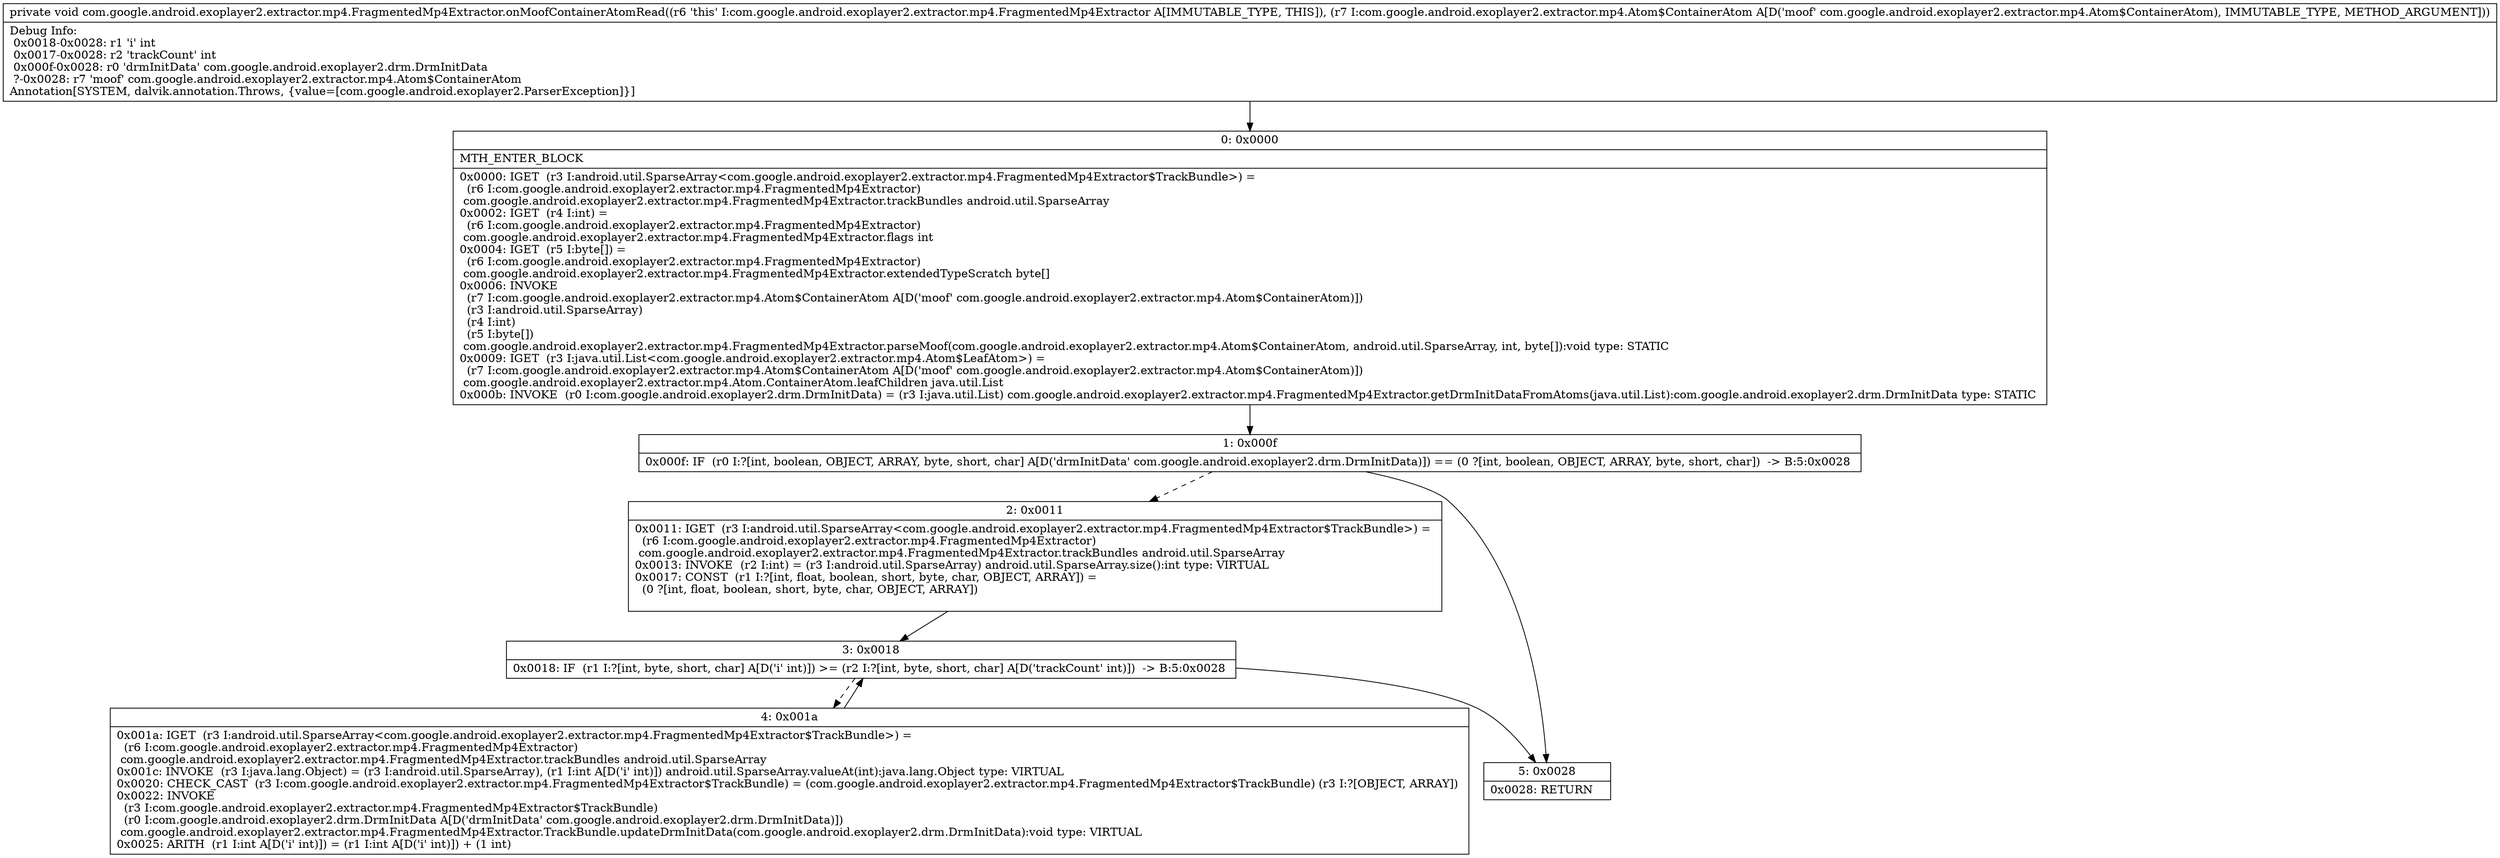 digraph "CFG forcom.google.android.exoplayer2.extractor.mp4.FragmentedMp4Extractor.onMoofContainerAtomRead(Lcom\/google\/android\/exoplayer2\/extractor\/mp4\/Atom$ContainerAtom;)V" {
Node_0 [shape=record,label="{0\:\ 0x0000|MTH_ENTER_BLOCK\l|0x0000: IGET  (r3 I:android.util.SparseArray\<com.google.android.exoplayer2.extractor.mp4.FragmentedMp4Extractor$TrackBundle\>) = \l  (r6 I:com.google.android.exoplayer2.extractor.mp4.FragmentedMp4Extractor)\l com.google.android.exoplayer2.extractor.mp4.FragmentedMp4Extractor.trackBundles android.util.SparseArray \l0x0002: IGET  (r4 I:int) = \l  (r6 I:com.google.android.exoplayer2.extractor.mp4.FragmentedMp4Extractor)\l com.google.android.exoplayer2.extractor.mp4.FragmentedMp4Extractor.flags int \l0x0004: IGET  (r5 I:byte[]) = \l  (r6 I:com.google.android.exoplayer2.extractor.mp4.FragmentedMp4Extractor)\l com.google.android.exoplayer2.extractor.mp4.FragmentedMp4Extractor.extendedTypeScratch byte[] \l0x0006: INVOKE  \l  (r7 I:com.google.android.exoplayer2.extractor.mp4.Atom$ContainerAtom A[D('moof' com.google.android.exoplayer2.extractor.mp4.Atom$ContainerAtom)])\l  (r3 I:android.util.SparseArray)\l  (r4 I:int)\l  (r5 I:byte[])\l com.google.android.exoplayer2.extractor.mp4.FragmentedMp4Extractor.parseMoof(com.google.android.exoplayer2.extractor.mp4.Atom$ContainerAtom, android.util.SparseArray, int, byte[]):void type: STATIC \l0x0009: IGET  (r3 I:java.util.List\<com.google.android.exoplayer2.extractor.mp4.Atom$LeafAtom\>) = \l  (r7 I:com.google.android.exoplayer2.extractor.mp4.Atom$ContainerAtom A[D('moof' com.google.android.exoplayer2.extractor.mp4.Atom$ContainerAtom)])\l com.google.android.exoplayer2.extractor.mp4.Atom.ContainerAtom.leafChildren java.util.List \l0x000b: INVOKE  (r0 I:com.google.android.exoplayer2.drm.DrmInitData) = (r3 I:java.util.List) com.google.android.exoplayer2.extractor.mp4.FragmentedMp4Extractor.getDrmInitDataFromAtoms(java.util.List):com.google.android.exoplayer2.drm.DrmInitData type: STATIC \l}"];
Node_1 [shape=record,label="{1\:\ 0x000f|0x000f: IF  (r0 I:?[int, boolean, OBJECT, ARRAY, byte, short, char] A[D('drmInitData' com.google.android.exoplayer2.drm.DrmInitData)]) == (0 ?[int, boolean, OBJECT, ARRAY, byte, short, char])  \-\> B:5:0x0028 \l}"];
Node_2 [shape=record,label="{2\:\ 0x0011|0x0011: IGET  (r3 I:android.util.SparseArray\<com.google.android.exoplayer2.extractor.mp4.FragmentedMp4Extractor$TrackBundle\>) = \l  (r6 I:com.google.android.exoplayer2.extractor.mp4.FragmentedMp4Extractor)\l com.google.android.exoplayer2.extractor.mp4.FragmentedMp4Extractor.trackBundles android.util.SparseArray \l0x0013: INVOKE  (r2 I:int) = (r3 I:android.util.SparseArray) android.util.SparseArray.size():int type: VIRTUAL \l0x0017: CONST  (r1 I:?[int, float, boolean, short, byte, char, OBJECT, ARRAY]) = \l  (0 ?[int, float, boolean, short, byte, char, OBJECT, ARRAY])\l \l}"];
Node_3 [shape=record,label="{3\:\ 0x0018|0x0018: IF  (r1 I:?[int, byte, short, char] A[D('i' int)]) \>= (r2 I:?[int, byte, short, char] A[D('trackCount' int)])  \-\> B:5:0x0028 \l}"];
Node_4 [shape=record,label="{4\:\ 0x001a|0x001a: IGET  (r3 I:android.util.SparseArray\<com.google.android.exoplayer2.extractor.mp4.FragmentedMp4Extractor$TrackBundle\>) = \l  (r6 I:com.google.android.exoplayer2.extractor.mp4.FragmentedMp4Extractor)\l com.google.android.exoplayer2.extractor.mp4.FragmentedMp4Extractor.trackBundles android.util.SparseArray \l0x001c: INVOKE  (r3 I:java.lang.Object) = (r3 I:android.util.SparseArray), (r1 I:int A[D('i' int)]) android.util.SparseArray.valueAt(int):java.lang.Object type: VIRTUAL \l0x0020: CHECK_CAST  (r3 I:com.google.android.exoplayer2.extractor.mp4.FragmentedMp4Extractor$TrackBundle) = (com.google.android.exoplayer2.extractor.mp4.FragmentedMp4Extractor$TrackBundle) (r3 I:?[OBJECT, ARRAY]) \l0x0022: INVOKE  \l  (r3 I:com.google.android.exoplayer2.extractor.mp4.FragmentedMp4Extractor$TrackBundle)\l  (r0 I:com.google.android.exoplayer2.drm.DrmInitData A[D('drmInitData' com.google.android.exoplayer2.drm.DrmInitData)])\l com.google.android.exoplayer2.extractor.mp4.FragmentedMp4Extractor.TrackBundle.updateDrmInitData(com.google.android.exoplayer2.drm.DrmInitData):void type: VIRTUAL \l0x0025: ARITH  (r1 I:int A[D('i' int)]) = (r1 I:int A[D('i' int)]) + (1 int) \l}"];
Node_5 [shape=record,label="{5\:\ 0x0028|0x0028: RETURN   \l}"];
MethodNode[shape=record,label="{private void com.google.android.exoplayer2.extractor.mp4.FragmentedMp4Extractor.onMoofContainerAtomRead((r6 'this' I:com.google.android.exoplayer2.extractor.mp4.FragmentedMp4Extractor A[IMMUTABLE_TYPE, THIS]), (r7 I:com.google.android.exoplayer2.extractor.mp4.Atom$ContainerAtom A[D('moof' com.google.android.exoplayer2.extractor.mp4.Atom$ContainerAtom), IMMUTABLE_TYPE, METHOD_ARGUMENT]))  | Debug Info:\l  0x0018\-0x0028: r1 'i' int\l  0x0017\-0x0028: r2 'trackCount' int\l  0x000f\-0x0028: r0 'drmInitData' com.google.android.exoplayer2.drm.DrmInitData\l  ?\-0x0028: r7 'moof' com.google.android.exoplayer2.extractor.mp4.Atom$ContainerAtom\lAnnotation[SYSTEM, dalvik.annotation.Throws, \{value=[com.google.android.exoplayer2.ParserException]\}]\l}"];
MethodNode -> Node_0;
Node_0 -> Node_1;
Node_1 -> Node_2[style=dashed];
Node_1 -> Node_5;
Node_2 -> Node_3;
Node_3 -> Node_4[style=dashed];
Node_3 -> Node_5;
Node_4 -> Node_3;
}

